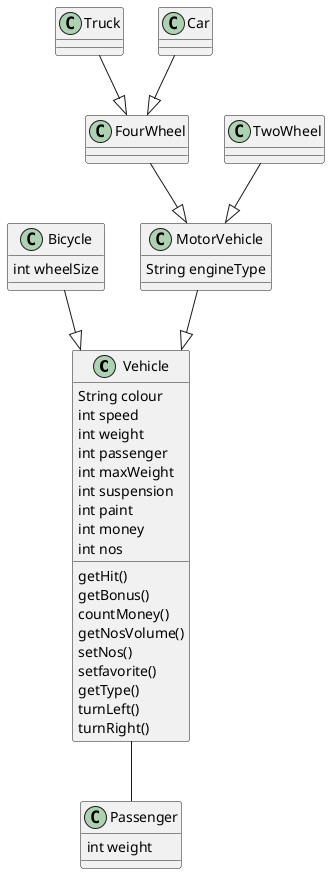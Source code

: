 @startuml
Vehicle : String colour
Vehicle : int speed
Vehicle : int weight
Vehicle : int passenger
Vehicle : int maxWeight
Vehicle : int suspension
Vehicle : int paint
Vehicle : int money
Vehicle : int nos
Vehicle : getHit()
Vehicle : getBonus()
Vehicle : countMoney()
Vehicle : getNosVolume()
Vehicle : setNos()
Vehicle : setfavorite()
Vehicle : getType()
Vehicle : turnLeft()
Vehicle : turnRight()
Passenger : int weight
Bicycle : int wheelSize
MotorVehicle : String engineType
FourWheel --|> MotorVehicle
Truck --|> FourWheel
Car --|> FourWheel
TwoWheel --|> MotorVehicle
Bicycle --|> Vehicle
Vehicle -- Passenger
MotorVehicle --|> Vehicle
@enduml